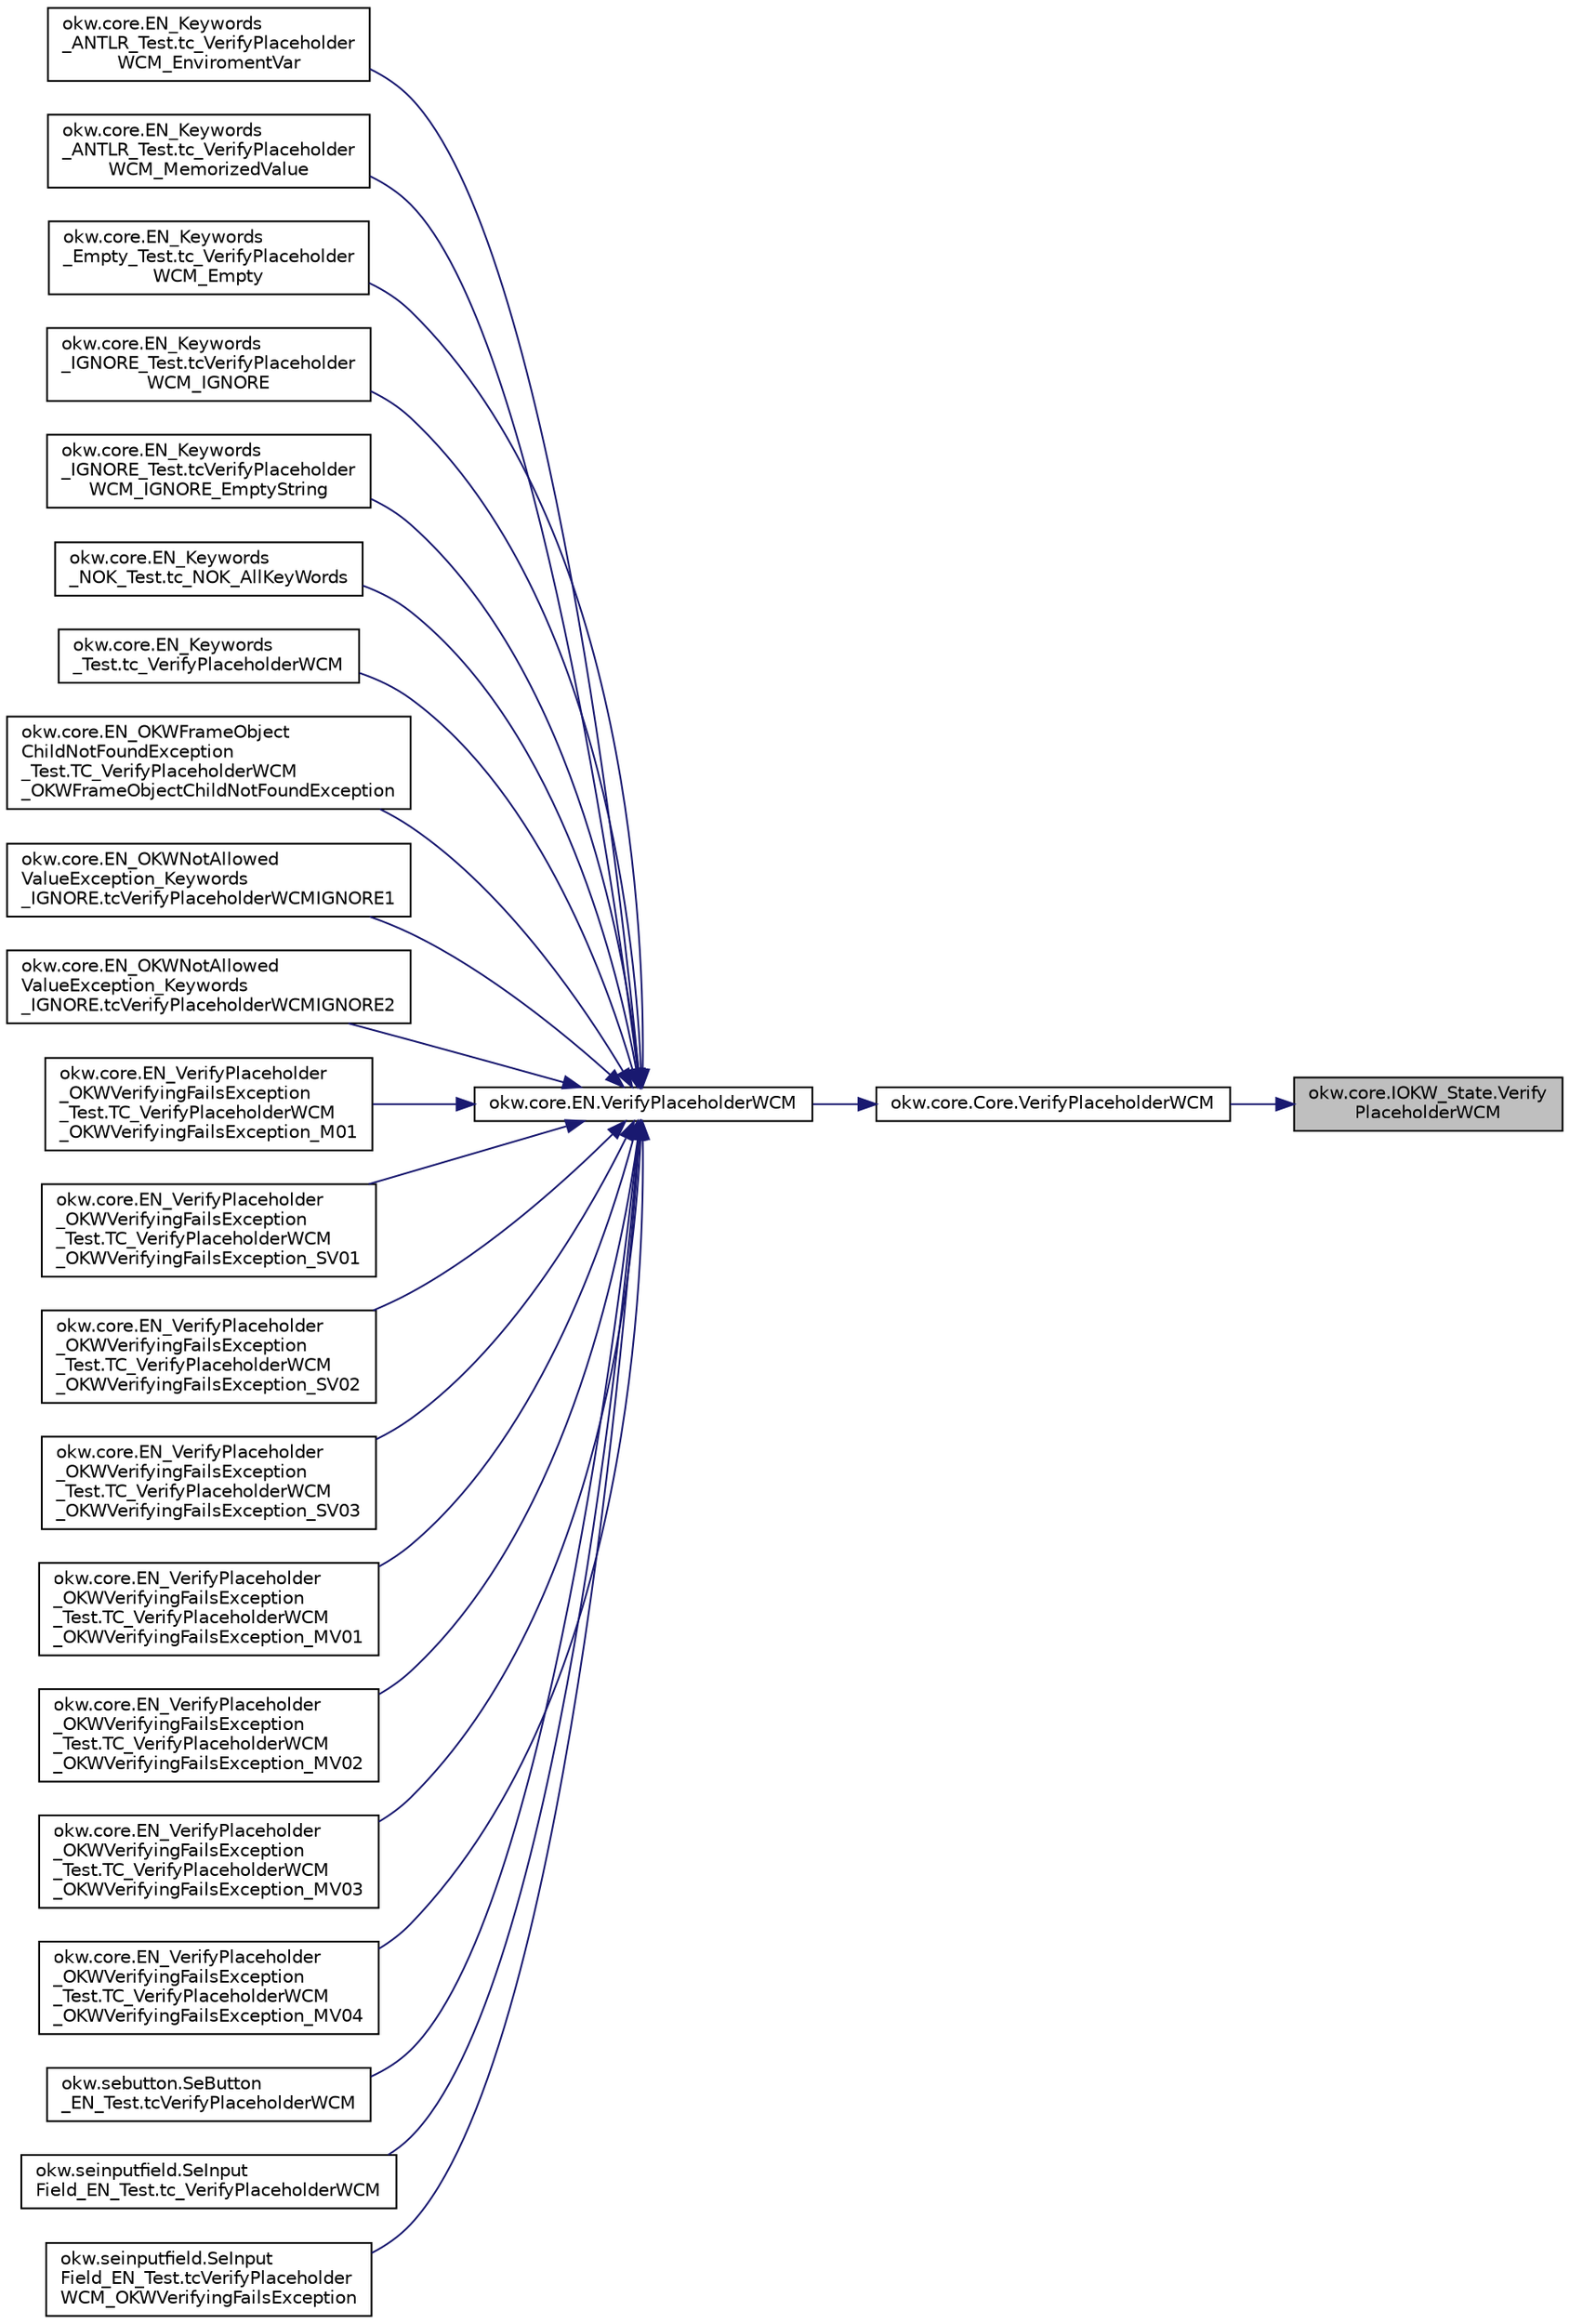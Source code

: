 digraph "okw.core.IOKW_State.VerifyPlaceholderWCM"
{
 // INTERACTIVE_SVG=YES
 // LATEX_PDF_SIZE
  edge [fontname="Helvetica",fontsize="10",labelfontname="Helvetica",labelfontsize="10"];
  node [fontname="Helvetica",fontsize="10",shape=record];
  rankdir="RL";
  Node4069 [label="okw.core.IOKW_State.Verify\lPlaceholderWCM",height=0.2,width=0.4,color="black", fillcolor="grey75", style="filled", fontcolor="black",tooltip="Überprüft den Platzhalter des Objektes."];
  Node4069 -> Node4070 [dir="back",color="midnightblue",fontsize="10",style="solid",fontname="Helvetica"];
  Node4070 [label="okw.core.Core.VerifyPlaceholderWCM",height=0.2,width=0.4,color="black", fillcolor="white", style="filled",URL="$classokw_1_1core_1_1_core.html#a350cf4a9c66f2bed02b6f5f847b5ad49",tooltip="Überprüft den Platzhalter des Objektes."];
  Node4070 -> Node4071 [dir="back",color="midnightblue",fontsize="10",style="solid",fontname="Helvetica"];
  Node4071 [label="okw.core.EN.VerifyPlaceholderWCM",height=0.2,width=0.4,color="black", fillcolor="white", style="filled",URL="$classokw_1_1core_1_1_e_n.html#a333511d03dcf0f00fb3490abf46e6366",tooltip="Überprüft den Platzhalter des Objektes."];
  Node4071 -> Node4072 [dir="back",color="midnightblue",fontsize="10",style="solid",fontname="Helvetica"];
  Node4072 [label="okw.core.EN_Keywords\l_ANTLR_Test.tc_VerifyPlaceholder\lWCM_EnviromentVar",height=0.2,width=0.4,color="black", fillcolor="white", style="filled",URL="$classokw_1_1core_1_1_e_n___keywords___a_n_t_l_r___test.html#abd9317afb68276278a34b1edc32e27fb",tooltip=" "];
  Node4071 -> Node4073 [dir="back",color="midnightblue",fontsize="10",style="solid",fontname="Helvetica"];
  Node4073 [label="okw.core.EN_Keywords\l_ANTLR_Test.tc_VerifyPlaceholder\lWCM_MemorizedValue",height=0.2,width=0.4,color="black", fillcolor="white", style="filled",URL="$classokw_1_1core_1_1_e_n___keywords___a_n_t_l_r___test.html#ac49fd3b2a0531ce9803aa75dbfec90a1",tooltip=" "];
  Node4071 -> Node4074 [dir="back",color="midnightblue",fontsize="10",style="solid",fontname="Helvetica"];
  Node4074 [label="okw.core.EN_Keywords\l_Empty_Test.tc_VerifyPlaceholder\lWCM_Empty",height=0.2,width=0.4,color="black", fillcolor="white", style="filled",URL="$classokw_1_1core_1_1_e_n___keywords___empty___test.html#a67eb6695bef5c2d0f4bf9bb39b71254a",tooltip="Prüft \"${EMPTY}\" für das Schlüsslewort VerifyPlaceholder(strng,string)"];
  Node4071 -> Node4075 [dir="back",color="midnightblue",fontsize="10",style="solid",fontname="Helvetica"];
  Node4075 [label="okw.core.EN_Keywords\l_IGNORE_Test.tcVerifyPlaceholder\lWCM_IGNORE",height=0.2,width=0.4,color="black", fillcolor="white", style="filled",URL="$classokw_1_1core_1_1_e_n___keywords___i_g_n_o_r_e___test.html#a3ed8d710986821d27cd23e13da39835b",tooltip=" "];
  Node4071 -> Node4076 [dir="back",color="midnightblue",fontsize="10",style="solid",fontname="Helvetica"];
  Node4076 [label="okw.core.EN_Keywords\l_IGNORE_Test.tcVerifyPlaceholder\lWCM_IGNORE_EmptyString",height=0.2,width=0.4,color="black", fillcolor="white", style="filled",URL="$classokw_1_1core_1_1_e_n___keywords___i_g_n_o_r_e___test.html#af69145f0a006e2e8323fb063779e95c4",tooltip=" "];
  Node4071 -> Node4077 [dir="back",color="midnightblue",fontsize="10",style="solid",fontname="Helvetica"];
  Node4077 [label="okw.core.EN_Keywords\l_NOK_Test.tc_NOK_AllKeyWords",height=0.2,width=0.4,color="black", fillcolor="white", style="filled",URL="$classokw_1_1core_1_1_e_n___keywords___n_o_k___test.html#a81a960a2341dfb0e27da7871291c84dc",tooltip="Prüft methoden aufruf für einen einfachen Click."];
  Node4071 -> Node4078 [dir="back",color="midnightblue",fontsize="10",style="solid",fontname="Helvetica"];
  Node4078 [label="okw.core.EN_Keywords\l_Test.tc_VerifyPlaceholderWCM",height=0.2,width=0.4,color="black", fillcolor="white", style="filled",URL="$classokw_1_1core_1_1_e_n___keywords___test.html#a06c709ea1c8b5be4be8710f12677a948",tooltip="\"Normaler\" Testfall für das Schlüsselwort EN.VerifyPlaceholderWCM(String,String)."];
  Node4071 -> Node4079 [dir="back",color="midnightblue",fontsize="10",style="solid",fontname="Helvetica"];
  Node4079 [label="okw.core.EN_OKWFrameObject\lChildNotFoundException\l_Test.TC_VerifyPlaceholderWCM\l_OKWFrameObjectChildNotFoundException",height=0.2,width=0.4,color="black", fillcolor="white", style="filled",URL="$classokw_1_1core_1_1_e_n___o_k_w_frame_object_child_not_found_exception___test.html#adaa3abc213b8bb37d7904aaa5100f5f9",tooltip="Prüft ob die Ausnahme OKWFrameObjectChildNotFoundException durch die LFC-VerifyPlaceholder ausgelöst ..."];
  Node4071 -> Node4080 [dir="back",color="midnightblue",fontsize="10",style="solid",fontname="Helvetica"];
  Node4080 [label="okw.core.EN_OKWNotAllowed\lValueException_Keywords\l_IGNORE.tcVerifyPlaceholderWCMIGNORE1",height=0.2,width=0.4,color="black", fillcolor="white", style="filled",URL="$classokw_1_1core_1_1_e_n___o_k_w_not_allowed_value_exception___keywords___i_g_n_o_r_e.html#aef826038295861f98377e6d885d416f7",tooltip="Prüft ob \"${IGNORE} \" die Ausnahme okw.exceptions.OKWNotAllowedValueException auslöst."];
  Node4071 -> Node4081 [dir="back",color="midnightblue",fontsize="10",style="solid",fontname="Helvetica"];
  Node4081 [label="okw.core.EN_OKWNotAllowed\lValueException_Keywords\l_IGNORE.tcVerifyPlaceholderWCMIGNORE2",height=0.2,width=0.4,color="black", fillcolor="white", style="filled",URL="$classokw_1_1core_1_1_e_n___o_k_w_not_allowed_value_exception___keywords___i_g_n_o_r_e.html#a086dae18b71f60da3729bfe3c548915e",tooltip="Prüft ob \"\"${IGNORE}${TCN}\" die Ausnahme okw.exceptions.OKWNotAllowedValueException auslöst."];
  Node4071 -> Node4082 [dir="back",color="midnightblue",fontsize="10",style="solid",fontname="Helvetica"];
  Node4082 [label="okw.core.EN_VerifyPlaceholder\l_OKWVerifyingFailsException\l_Test.TC_VerifyPlaceholderWCM\l_OKWVerifyingFailsException_M01",height=0.2,width=0.4,color="black", fillcolor="white", style="filled",URL="$classokw_1_1core_1_1_e_n___verify_placeholder___o_k_w_verifying_fails_exception___test.html#a01a14d69f9d447b9b09941ee355ad522",tooltip="Prüft, ob die Ausnahme OKWVerifyingFailsException bei einem Soll/Ist-Vergleich ausgelöst wird."];
  Node4071 -> Node4083 [dir="back",color="midnightblue",fontsize="10",style="solid",fontname="Helvetica"];
  Node4083 [label="okw.core.EN_VerifyPlaceholder\l_OKWVerifyingFailsException\l_Test.TC_VerifyPlaceholderWCM\l_OKWVerifyingFailsException_SV01",height=0.2,width=0.4,color="black", fillcolor="white", style="filled",URL="$classokw_1_1core_1_1_e_n___verify_placeholder___o_k_w_verifying_fails_exception___test.html#a05482dd5dffb8c2a396bd4693e8e5cc5",tooltip="Prüft, ob die Ausnahme OKWVerifyingFailsException bei einem Soll/Ist-Vergleich ausgelöst wird."];
  Node4071 -> Node4084 [dir="back",color="midnightblue",fontsize="10",style="solid",fontname="Helvetica"];
  Node4084 [label="okw.core.EN_VerifyPlaceholder\l_OKWVerifyingFailsException\l_Test.TC_VerifyPlaceholderWCM\l_OKWVerifyingFailsException_SV02",height=0.2,width=0.4,color="black", fillcolor="white", style="filled",URL="$classokw_1_1core_1_1_e_n___verify_placeholder___o_k_w_verifying_fails_exception___test.html#ab1a555ad96ed11bebe883cdc3cf44247",tooltip="Prüft, ob die Ausnahme OKWVerifyingFailsException bei einem Soll/Ist-Vergleich ausgelöst wird."];
  Node4071 -> Node4085 [dir="back",color="midnightblue",fontsize="10",style="solid",fontname="Helvetica"];
  Node4085 [label="okw.core.EN_VerifyPlaceholder\l_OKWVerifyingFailsException\l_Test.TC_VerifyPlaceholderWCM\l_OKWVerifyingFailsException_SV03",height=0.2,width=0.4,color="black", fillcolor="white", style="filled",URL="$classokw_1_1core_1_1_e_n___verify_placeholder___o_k_w_verifying_fails_exception___test.html#a4a140a57d80f69573437cdcbc550d5bb",tooltip="Prüft, ob die Ausnahme OKWVerifyingFailsException bei einem Soll/Ist-Vergleich ausgelöst wird."];
  Node4071 -> Node4086 [dir="back",color="midnightblue",fontsize="10",style="solid",fontname="Helvetica"];
  Node4086 [label="okw.core.EN_VerifyPlaceholder\l_OKWVerifyingFailsException\l_Test.TC_VerifyPlaceholderWCM\l_OKWVerifyingFailsException_MV01",height=0.2,width=0.4,color="black", fillcolor="white", style="filled",URL="$classokw_1_1core_1_1_e_n___verify_placeholder___o_k_w_verifying_fails_exception___test.html#ac89436cfbe2ab73ae6a347703a7930bf",tooltip="Prüft, ob die Ausnahme OKWVerifyingFailsException bei einem Soll/Ist-Vergleich ausgelöst wird."];
  Node4071 -> Node4087 [dir="back",color="midnightblue",fontsize="10",style="solid",fontname="Helvetica"];
  Node4087 [label="okw.core.EN_VerifyPlaceholder\l_OKWVerifyingFailsException\l_Test.TC_VerifyPlaceholderWCM\l_OKWVerifyingFailsException_MV02",height=0.2,width=0.4,color="black", fillcolor="white", style="filled",URL="$classokw_1_1core_1_1_e_n___verify_placeholder___o_k_w_verifying_fails_exception___test.html#a522fea619c1a832c92c4b3316b70c3d7",tooltip="Prüft, ob die Ausnahme OKWVerifyingFailsException bei einem Soll/Ist-Vergleich ausgelöst wird."];
  Node4071 -> Node4088 [dir="back",color="midnightblue",fontsize="10",style="solid",fontname="Helvetica"];
  Node4088 [label="okw.core.EN_VerifyPlaceholder\l_OKWVerifyingFailsException\l_Test.TC_VerifyPlaceholderWCM\l_OKWVerifyingFailsException_MV03",height=0.2,width=0.4,color="black", fillcolor="white", style="filled",URL="$classokw_1_1core_1_1_e_n___verify_placeholder___o_k_w_verifying_fails_exception___test.html#afa92232d87316c3fbdd856bf6aafb619",tooltip="Prüft, ob die Ausnahme OKWVerifyingFailsException bei einem Soll/Ist-Vergleich ausgelöst wird."];
  Node4071 -> Node4089 [dir="back",color="midnightblue",fontsize="10",style="solid",fontname="Helvetica"];
  Node4089 [label="okw.core.EN_VerifyPlaceholder\l_OKWVerifyingFailsException\l_Test.TC_VerifyPlaceholderWCM\l_OKWVerifyingFailsException_MV04",height=0.2,width=0.4,color="black", fillcolor="white", style="filled",URL="$classokw_1_1core_1_1_e_n___verify_placeholder___o_k_w_verifying_fails_exception___test.html#a8c10a3884db498a1081fd1064b3431fc",tooltip="Prüft, ob die Ausnahme OKWVerifyingFailsException bei einem Soll/Ist-Vergleich ausgelöst wird."];
  Node4071 -> Node4090 [dir="back",color="midnightblue",fontsize="10",style="solid",fontname="Helvetica"];
  Node4090 [label="okw.sebutton.SeButton\l_EN_Test.tcVerifyPlaceholderWCM",height=0.2,width=0.4,color="black", fillcolor="white", style="filled",URL="$classokw_1_1sebutton_1_1_se_button___e_n___test.html#ad640602c4292947bd2763fe7561ac8f7",tooltip="Schlüsselwortes VerifyPlaceholderWCM für SeButton sollte OKWFrameObjectMethodNotImplemented auslösen."];
  Node4071 -> Node4091 [dir="back",color="midnightblue",fontsize="10",style="solid",fontname="Helvetica"];
  Node4091 [label="okw.seinputfield.SeInput\lField_EN_Test.tc_VerifyPlaceholderWCM",height=0.2,width=0.4,color="black", fillcolor="white", style="filled",URL="$classokw_1_1seinputfield_1_1_se_input_field___e_n___test.html#ab651dd8600d080990d8c2e89b5f66f22",tooltip="Prüft, ob die Methode VerifyPlaceholderWCM für SeInputField implementiert ist."];
  Node4071 -> Node4092 [dir="back",color="midnightblue",fontsize="10",style="solid",fontname="Helvetica"];
  Node4092 [label="okw.seinputfield.SeInput\lField_EN_Test.tcVerifyPlaceholder\lWCM_OKWVerifyingFailsException",height=0.2,width=0.4,color="black", fillcolor="white", style="filled",URL="$classokw_1_1seinputfield_1_1_se_input_field___e_n___test.html#a6c4cf25351e902ab2b14f409e5c72a43",tooltip="Prüft, ob die Methode VerifyPlaceholderWCM bei einer Soll/Ist Abweichung die Ausnahme OKWVerifyingFai..."];
}
